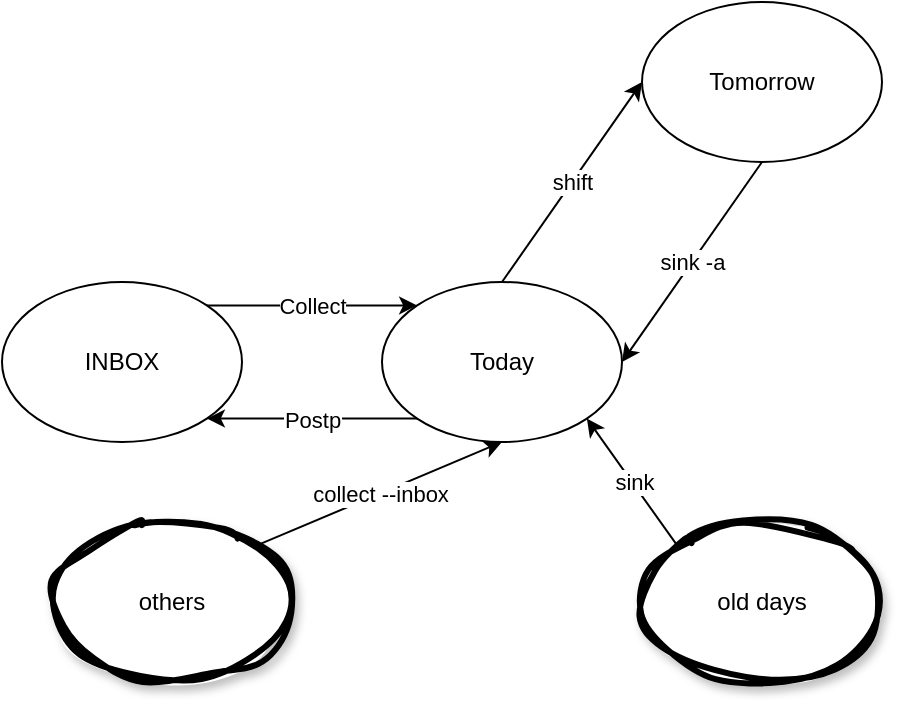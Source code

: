 <mxfile version="24.7.14">
  <diagram name="Page-1" id="eydCitdxRCmYwHXTDvYv">
    <mxGraphModel dx="1370" dy="746" grid="1" gridSize="10" guides="1" tooltips="1" connect="1" arrows="1" fold="1" page="1" pageScale="1" pageWidth="850" pageHeight="1100" math="0" shadow="0">
      <root>
        <mxCell id="0" />
        <mxCell id="1" parent="0" />
        <mxCell id="u9_1wd98XPxA3RTRSSm3-1" value="INBOX" style="ellipse;whiteSpace=wrap;html=1;" vertex="1" parent="1">
          <mxGeometry x="280" y="240" width="120" height="80" as="geometry" />
        </mxCell>
        <mxCell id="u9_1wd98XPxA3RTRSSm3-2" value="Today" style="ellipse;whiteSpace=wrap;html=1;" vertex="1" parent="1">
          <mxGeometry x="470" y="240" width="120" height="80" as="geometry" />
        </mxCell>
        <mxCell id="u9_1wd98XPxA3RTRSSm3-3" value="Tomorrow" style="ellipse;whiteSpace=wrap;html=1;" vertex="1" parent="1">
          <mxGeometry x="600" y="100" width="120" height="80" as="geometry" />
        </mxCell>
        <mxCell id="u9_1wd98XPxA3RTRSSm3-4" value="old days" style="ellipse;whiteSpace=wrap;html=1;shadow=1;sketch=1;curveFitting=1;jiggle=2;strokeWidth=3;" vertex="1" parent="1">
          <mxGeometry x="600" y="360" width="120" height="80" as="geometry" />
        </mxCell>
        <mxCell id="u9_1wd98XPxA3RTRSSm3-9" value="" style="endArrow=classic;html=1;rounded=0;exitX=1;exitY=0;exitDx=0;exitDy=0;entryX=0;entryY=0;entryDx=0;entryDy=0;" edge="1" parent="1" source="u9_1wd98XPxA3RTRSSm3-1" target="u9_1wd98XPxA3RTRSSm3-2">
          <mxGeometry relative="1" as="geometry">
            <mxPoint x="400" y="130" as="sourcePoint" />
            <mxPoint x="500" y="130" as="targetPoint" />
          </mxGeometry>
        </mxCell>
        <mxCell id="u9_1wd98XPxA3RTRSSm3-10" value="Collect" style="edgeLabel;resizable=0;html=1;;align=center;verticalAlign=middle;" connectable="0" vertex="1" parent="u9_1wd98XPxA3RTRSSm3-9">
          <mxGeometry relative="1" as="geometry" />
        </mxCell>
        <mxCell id="u9_1wd98XPxA3RTRSSm3-11" value="" style="endArrow=classic;html=1;rounded=0;exitX=0.5;exitY=0;exitDx=0;exitDy=0;entryX=0;entryY=0.5;entryDx=0;entryDy=0;" edge="1" parent="1" source="u9_1wd98XPxA3RTRSSm3-2" target="u9_1wd98XPxA3RTRSSm3-3">
          <mxGeometry relative="1" as="geometry">
            <mxPoint x="390" y="150" as="sourcePoint" />
            <mxPoint x="490" y="150" as="targetPoint" />
          </mxGeometry>
        </mxCell>
        <mxCell id="u9_1wd98XPxA3RTRSSm3-12" value="shift" style="edgeLabel;resizable=0;html=1;;align=center;verticalAlign=middle;" connectable="0" vertex="1" parent="u9_1wd98XPxA3RTRSSm3-11">
          <mxGeometry relative="1" as="geometry" />
        </mxCell>
        <mxCell id="u9_1wd98XPxA3RTRSSm3-13" value="" style="endArrow=classic;html=1;rounded=0;exitX=0.5;exitY=1;exitDx=0;exitDy=0;entryX=1;entryY=0.5;entryDx=0;entryDy=0;" edge="1" parent="1" source="u9_1wd98XPxA3RTRSSm3-3" target="u9_1wd98XPxA3RTRSSm3-2">
          <mxGeometry relative="1" as="geometry">
            <mxPoint x="590" y="250" as="sourcePoint" />
            <mxPoint x="690" y="250" as="targetPoint" />
          </mxGeometry>
        </mxCell>
        <mxCell id="u9_1wd98XPxA3RTRSSm3-14" value="sink -a" style="edgeLabel;resizable=0;html=1;;align=center;verticalAlign=middle;" connectable="0" vertex="1" parent="u9_1wd98XPxA3RTRSSm3-13">
          <mxGeometry relative="1" as="geometry" />
        </mxCell>
        <mxCell id="u9_1wd98XPxA3RTRSSm3-16" value="" style="endArrow=classic;html=1;rounded=0;exitX=0;exitY=0;exitDx=0;exitDy=0;entryX=1;entryY=1;entryDx=0;entryDy=0;" edge="1" parent="1" source="u9_1wd98XPxA3RTRSSm3-4" target="u9_1wd98XPxA3RTRSSm3-2">
          <mxGeometry relative="1" as="geometry">
            <mxPoint x="670" y="190" as="sourcePoint" />
            <mxPoint x="600" y="290" as="targetPoint" />
          </mxGeometry>
        </mxCell>
        <mxCell id="u9_1wd98XPxA3RTRSSm3-17" value="sink" style="edgeLabel;resizable=0;html=1;;align=center;verticalAlign=middle;" connectable="0" vertex="1" parent="u9_1wd98XPxA3RTRSSm3-16">
          <mxGeometry relative="1" as="geometry">
            <mxPoint x="1" as="offset" />
          </mxGeometry>
        </mxCell>
        <mxCell id="u9_1wd98XPxA3RTRSSm3-19" value="" style="endArrow=classic;html=1;rounded=0;exitX=0;exitY=1;exitDx=0;exitDy=0;entryX=1;entryY=1;entryDx=0;entryDy=0;" edge="1" parent="1" source="u9_1wd98XPxA3RTRSSm3-2" target="u9_1wd98XPxA3RTRSSm3-1">
          <mxGeometry relative="1" as="geometry">
            <mxPoint x="392" y="262" as="sourcePoint" />
            <mxPoint x="498" y="262" as="targetPoint" />
          </mxGeometry>
        </mxCell>
        <mxCell id="u9_1wd98XPxA3RTRSSm3-20" value="Postp" style="edgeLabel;resizable=0;html=1;;align=center;verticalAlign=middle;" connectable="0" vertex="1" parent="u9_1wd98XPxA3RTRSSm3-19">
          <mxGeometry relative="1" as="geometry" />
        </mxCell>
        <mxCell id="u9_1wd98XPxA3RTRSSm3-21" value="others" style="ellipse;whiteSpace=wrap;html=1;shadow=1;sketch=1;curveFitting=1;jiggle=2;strokeWidth=3;" vertex="1" parent="1">
          <mxGeometry x="305" y="360" width="120" height="80" as="geometry" />
        </mxCell>
        <mxCell id="u9_1wd98XPxA3RTRSSm3-23" value="" style="endArrow=classic;html=1;rounded=0;exitX=1;exitY=0;exitDx=0;exitDy=0;entryX=0.5;entryY=1;entryDx=0;entryDy=0;" edge="1" parent="1" source="u9_1wd98XPxA3RTRSSm3-21" target="u9_1wd98XPxA3RTRSSm3-2">
          <mxGeometry relative="1" as="geometry">
            <mxPoint x="392" y="262" as="sourcePoint" />
            <mxPoint x="498" y="262" as="targetPoint" />
          </mxGeometry>
        </mxCell>
        <mxCell id="u9_1wd98XPxA3RTRSSm3-24" value="collect --inbox" style="edgeLabel;resizable=0;html=1;;align=center;verticalAlign=middle;" connectable="0" vertex="1" parent="u9_1wd98XPxA3RTRSSm3-23">
          <mxGeometry relative="1" as="geometry" />
        </mxCell>
      </root>
    </mxGraphModel>
  </diagram>
</mxfile>
